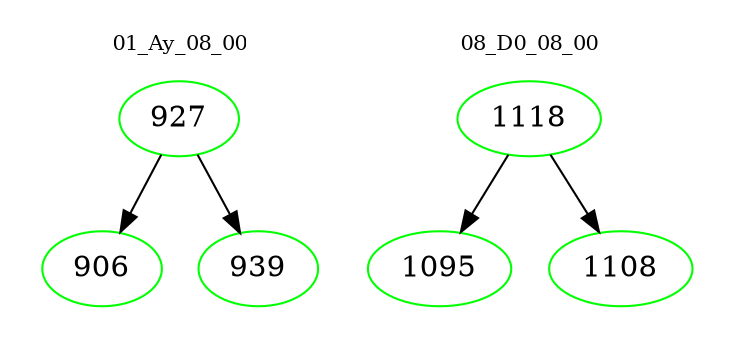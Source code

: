 digraph{
subgraph cluster_0 {
color = white
label = "01_Ay_08_00";
fontsize=10;
T0_927 [label="927", color="green"]
T0_927 -> T0_906 [color="black"]
T0_906 [label="906", color="green"]
T0_927 -> T0_939 [color="black"]
T0_939 [label="939", color="green"]
}
subgraph cluster_1 {
color = white
label = "08_D0_08_00";
fontsize=10;
T1_1118 [label="1118", color="green"]
T1_1118 -> T1_1095 [color="black"]
T1_1095 [label="1095", color="green"]
T1_1118 -> T1_1108 [color="black"]
T1_1108 [label="1108", color="green"]
}
}
